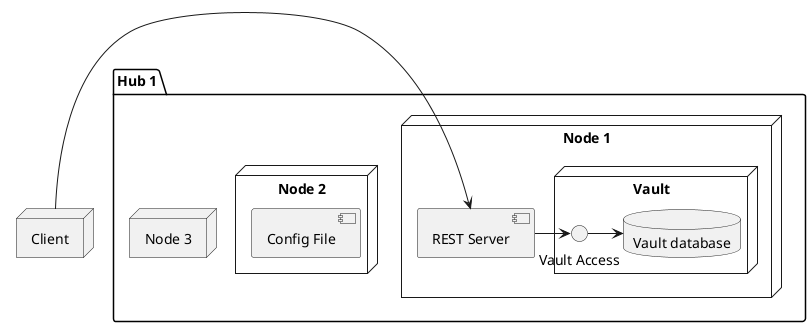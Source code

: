 @startuml
/' left to right direction '/
node Client
package "Hub 1" as H1 {
  node "Node 1" as N1 {
    component [REST Server]
    node Vault {
      interface "Vault Access" as VA
      database "Vault database" as VD
    }
  }
  node "Node 2" as N2 {
    [Config File]
  }
  node "Node 3" as N3
}

/' package "Hub 2" as H2 { '/
/'   node "Node 2" '/ 
/'   node "Node 4" '/
/'   node "Node 5" '/
/' } '/

Client -right-> [REST Server] 
[REST Server] -right-> VA 
VA -right-> VD
@enduml
